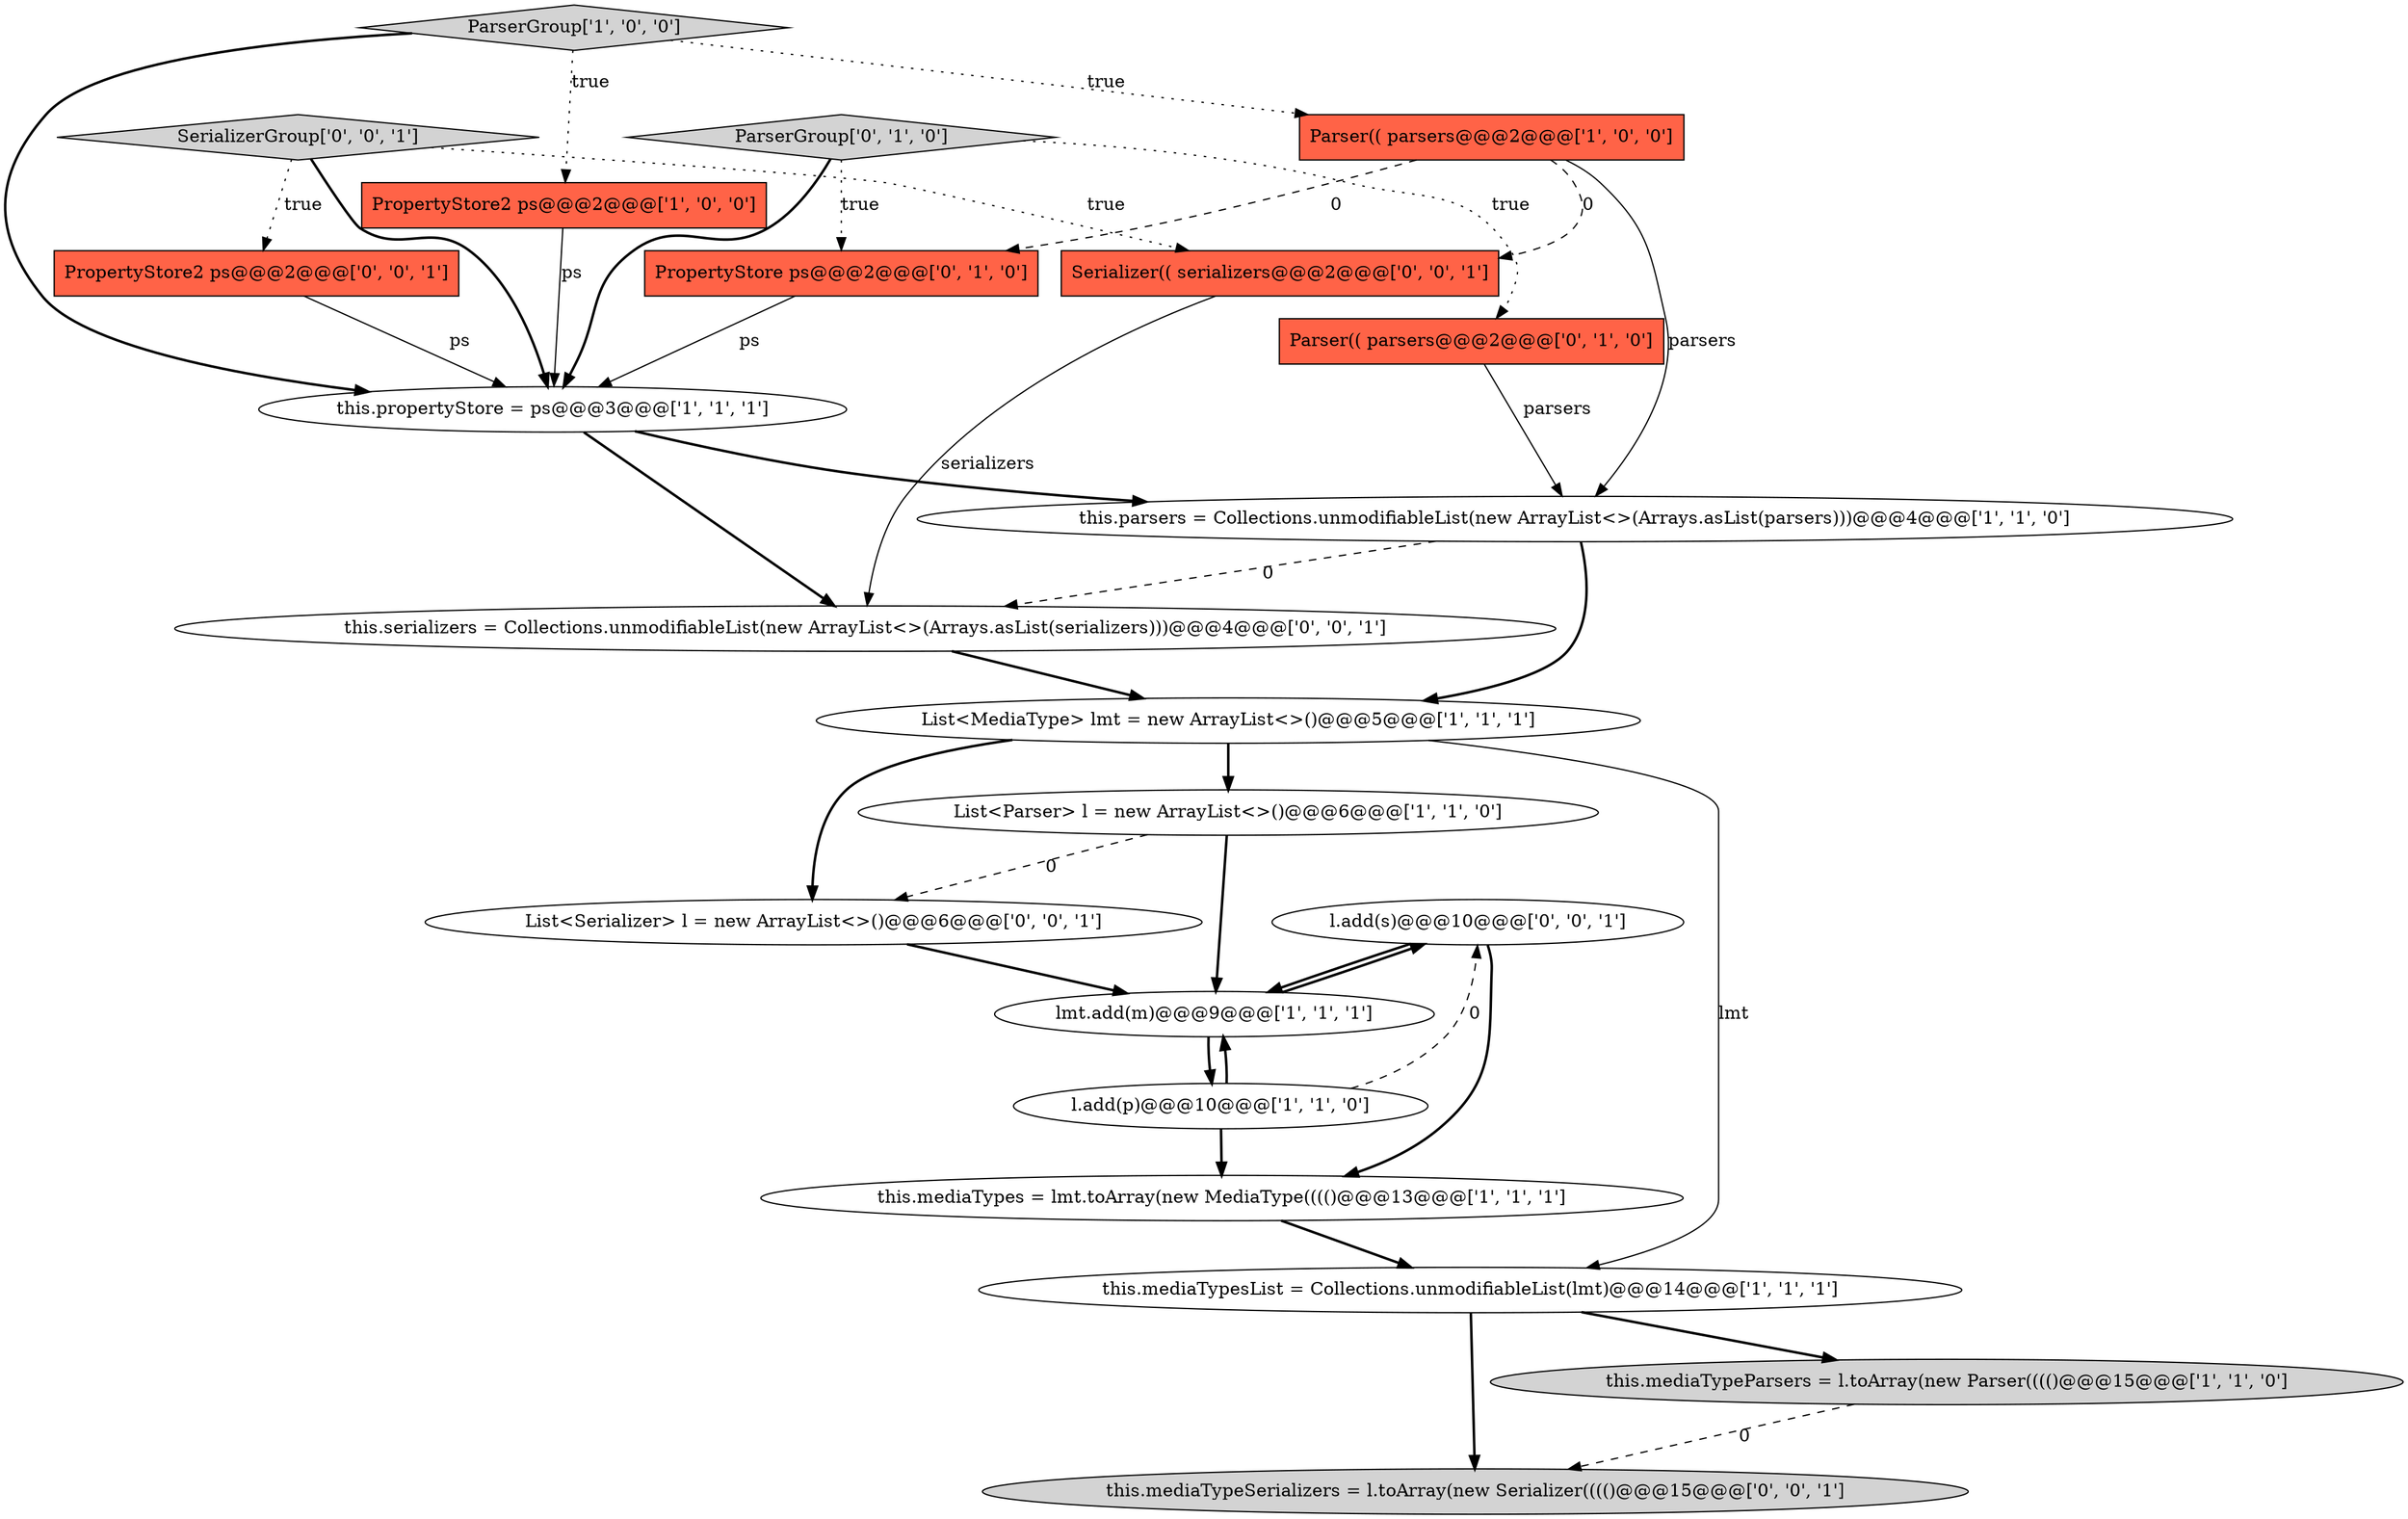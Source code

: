 digraph {
8 [style = filled, label = "this.mediaTypesList = Collections.unmodifiableList(lmt)@@@14@@@['1', '1', '1']", fillcolor = white, shape = ellipse image = "AAA0AAABBB1BBB"];
9 [style = filled, label = "this.propertyStore = ps@@@3@@@['1', '1', '1']", fillcolor = white, shape = ellipse image = "AAA0AAABBB1BBB"];
16 [style = filled, label = "PropertyStore2 ps@@@2@@@['0', '0', '1']", fillcolor = tomato, shape = box image = "AAA0AAABBB3BBB"];
15 [style = filled, label = "this.mediaTypeSerializers = l.toArray(new Serializer(((()@@@15@@@['0', '0', '1']", fillcolor = lightgray, shape = ellipse image = "AAA0AAABBB3BBB"];
14 [style = filled, label = "PropertyStore ps@@@2@@@['0', '1', '0']", fillcolor = tomato, shape = box image = "AAA1AAABBB2BBB"];
18 [style = filled, label = "List<Serializer> l = new ArrayList<>()@@@6@@@['0', '0', '1']", fillcolor = white, shape = ellipse image = "AAA0AAABBB3BBB"];
21 [style = filled, label = "Serializer(( serializers@@@2@@@['0', '0', '1']", fillcolor = tomato, shape = box image = "AAA0AAABBB3BBB"];
4 [style = filled, label = "PropertyStore2 ps@@@2@@@['1', '0', '0']", fillcolor = tomato, shape = box image = "AAA0AAABBB1BBB"];
20 [style = filled, label = "l.add(s)@@@10@@@['0', '0', '1']", fillcolor = white, shape = ellipse image = "AAA0AAABBB3BBB"];
7 [style = filled, label = "this.mediaTypes = lmt.toArray(new MediaType(((()@@@13@@@['1', '1', '1']", fillcolor = white, shape = ellipse image = "AAA0AAABBB1BBB"];
12 [style = filled, label = "Parser(( parsers@@@2@@@['0', '1', '0']", fillcolor = tomato, shape = box image = "AAA0AAABBB2BBB"];
10 [style = filled, label = "Parser(( parsers@@@2@@@['1', '0', '0']", fillcolor = tomato, shape = box image = "AAA1AAABBB1BBB"];
5 [style = filled, label = "List<MediaType> lmt = new ArrayList<>()@@@5@@@['1', '1', '1']", fillcolor = white, shape = ellipse image = "AAA0AAABBB1BBB"];
17 [style = filled, label = "SerializerGroup['0', '0', '1']", fillcolor = lightgray, shape = diamond image = "AAA0AAABBB3BBB"];
13 [style = filled, label = "ParserGroup['0', '1', '0']", fillcolor = lightgray, shape = diamond image = "AAA0AAABBB2BBB"];
0 [style = filled, label = "this.mediaTypeParsers = l.toArray(new Parser(((()@@@15@@@['1', '1', '0']", fillcolor = lightgray, shape = ellipse image = "AAA0AAABBB1BBB"];
1 [style = filled, label = "l.add(p)@@@10@@@['1', '1', '0']", fillcolor = white, shape = ellipse image = "AAA0AAABBB1BBB"];
11 [style = filled, label = "ParserGroup['1', '0', '0']", fillcolor = lightgray, shape = diamond image = "AAA0AAABBB1BBB"];
3 [style = filled, label = "this.parsers = Collections.unmodifiableList(new ArrayList<>(Arrays.asList(parsers)))@@@4@@@['1', '1', '0']", fillcolor = white, shape = ellipse image = "AAA0AAABBB1BBB"];
6 [style = filled, label = "lmt.add(m)@@@9@@@['1', '1', '1']", fillcolor = white, shape = ellipse image = "AAA0AAABBB1BBB"];
2 [style = filled, label = "List<Parser> l = new ArrayList<>()@@@6@@@['1', '1', '0']", fillcolor = white, shape = ellipse image = "AAA0AAABBB1BBB"];
19 [style = filled, label = "this.serializers = Collections.unmodifiableList(new ArrayList<>(Arrays.asList(serializers)))@@@4@@@['0', '0', '1']", fillcolor = white, shape = ellipse image = "AAA0AAABBB3BBB"];
10->3 [style = solid, label="parsers"];
10->21 [style = dashed, label="0"];
8->15 [style = bold, label=""];
13->12 [style = dotted, label="true"];
2->6 [style = bold, label=""];
11->10 [style = dotted, label="true"];
17->9 [style = bold, label=""];
0->15 [style = dashed, label="0"];
5->18 [style = bold, label=""];
20->6 [style = bold, label=""];
11->4 [style = dotted, label="true"];
21->19 [style = solid, label="serializers"];
7->8 [style = bold, label=""];
11->9 [style = bold, label=""];
1->7 [style = bold, label=""];
3->19 [style = dashed, label="0"];
17->16 [style = dotted, label="true"];
8->0 [style = bold, label=""];
6->20 [style = bold, label=""];
19->5 [style = bold, label=""];
6->1 [style = bold, label=""];
1->20 [style = dashed, label="0"];
5->2 [style = bold, label=""];
3->5 [style = bold, label=""];
1->6 [style = bold, label=""];
14->9 [style = solid, label="ps"];
18->6 [style = bold, label=""];
2->18 [style = dashed, label="0"];
9->19 [style = bold, label=""];
9->3 [style = bold, label=""];
13->9 [style = bold, label=""];
20->7 [style = bold, label=""];
13->14 [style = dotted, label="true"];
17->21 [style = dotted, label="true"];
4->9 [style = solid, label="ps"];
10->14 [style = dashed, label="0"];
12->3 [style = solid, label="parsers"];
5->8 [style = solid, label="lmt"];
16->9 [style = solid, label="ps"];
}
